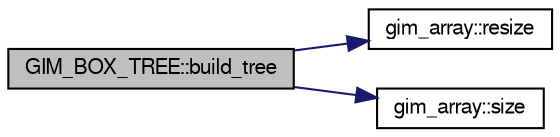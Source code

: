 digraph G
{
  bgcolor="transparent";
  edge [fontname="FreeSans",fontsize=10,labelfontname="FreeSans",labelfontsize=10];
  node [fontname="FreeSans",fontsize=10,shape=record];
  rankdir=LR;
  Node1 [label="GIM_BOX_TREE::build_tree",height=0.2,width=0.4,color="black", fillcolor="grey75", style="filled" fontcolor="black"];
  Node1 -> Node2 [color="midnightblue",fontsize=10,style="solid"];
  Node2 [label="gim_array::resize",height=0.2,width=0.4,color="black",URL="$classgim__array.html#a4a78ae4cec9771904e3b461c494431a"];
  Node1 -> Node3 [color="midnightblue",fontsize=10,style="solid"];
  Node3 [label="gim_array::size",height=0.2,width=0.4,color="black",URL="$classgim__array.html#c43689700269894bb574595c329e919a"];
}
